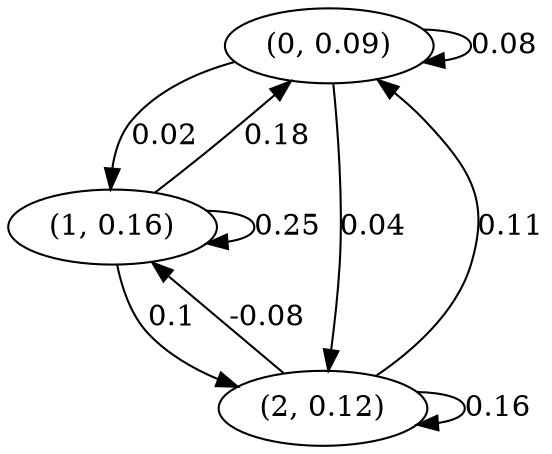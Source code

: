 digraph {
    0 [ label = "(0, 0.09)" ]
    1 [ label = "(1, 0.16)" ]
    2 [ label = "(2, 0.12)" ]
    0 -> 0 [ label = "0.08" ]
    1 -> 1 [ label = "0.25" ]
    2 -> 2 [ label = "0.16" ]
    1 -> 0 [ label = "0.18" ]
    2 -> 0 [ label = "0.11" ]
    0 -> 1 [ label = "0.02" ]
    2 -> 1 [ label = "-0.08" ]
    0 -> 2 [ label = "0.04" ]
    1 -> 2 [ label = "0.1" ]
}

